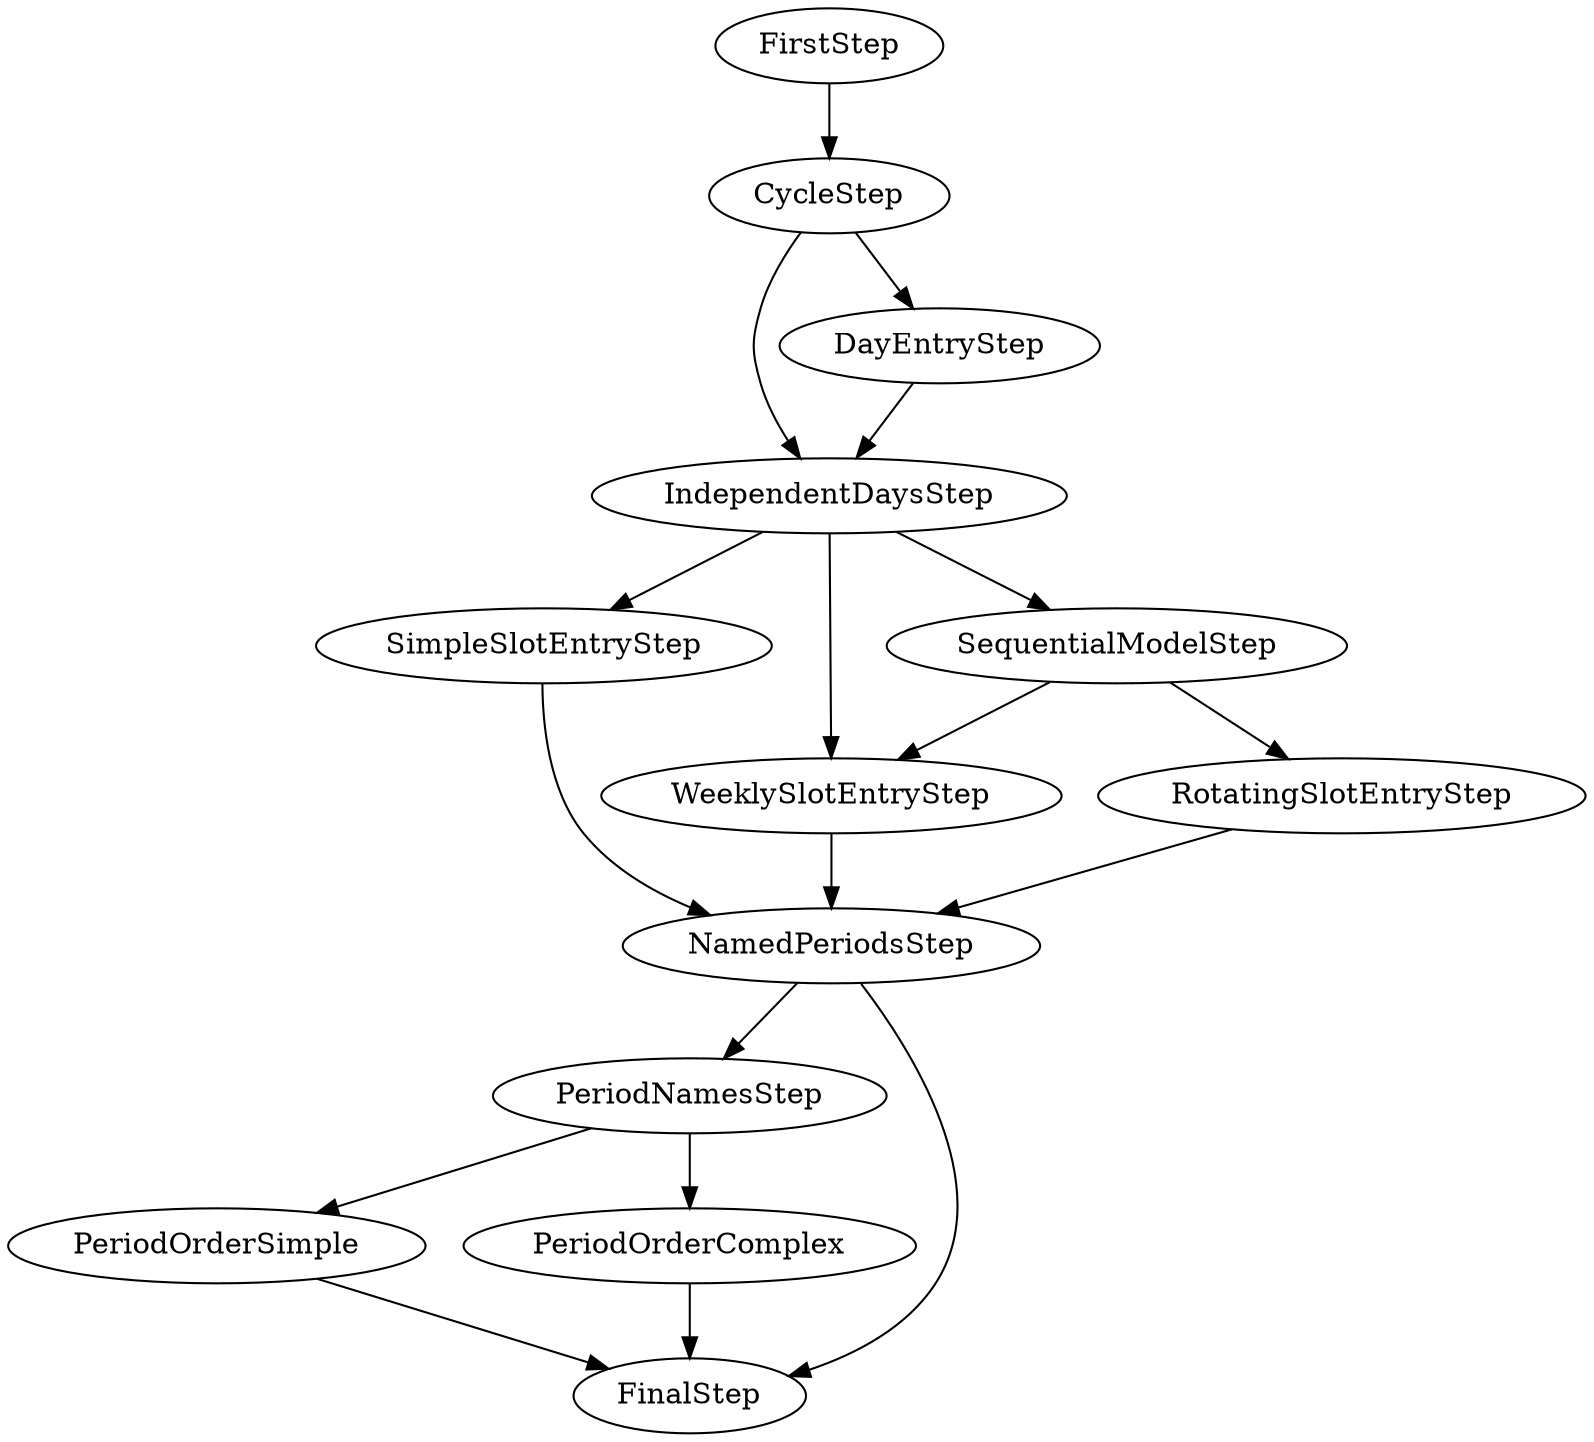 digraph "Timetable Schema Wizard" {
  FirstStep -> CycleStep;
  CycleStep -> IndependentDaysStep;
  CycleStep -> DayEntryStep;
  DayEntryStep -> IndependentDaysStep;
  IndependentDaysStep -> SimpleSlotEntryStep;
  IndependentDaysStep -> WeeklySlotEntryStep;
  IndependentDaysStep -> SequentialModelStep;
  SequentialModelStep -> WeeklySlotEntryStep;
  SequentialModelStep -> RotatingSlotEntryStep;
  SimpleSlotEntryStep -> NamedPeriodsStep;
  RotatingSlotEntryStep -> NamedPeriodsStep;
  WeeklySlotEntryStep -> NamedPeriodsStep;
  NamedPeriodsStep -> PeriodNamesStep;
  NamedPeriodsStep -> FinalStep;
  PeriodNamesStep -> PeriodOrderSimple;
  PeriodNamesStep -> PeriodOrderComplex;
  PeriodOrderSimple -> FinalStep;
  PeriodOrderComplex -> FinalStep;
}
